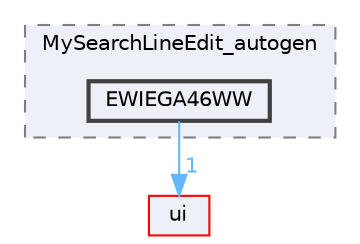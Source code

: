 digraph "EWIEGA46WW"
{
 // LATEX_PDF_SIZE
  bgcolor="transparent";
  edge [fontname=Helvetica,fontsize=10,labelfontname=Helvetica,labelfontsize=10];
  node [fontname=Helvetica,fontsize=10,shape=box,height=0.2,width=0.4];
  compound=true
  subgraph clusterdir_da33b65a0623ca66d0dfab7de5d9ab00 {
    graph [ bgcolor="#edf0f7", pencolor="grey50", label="MySearchLineEdit_autogen", fontname=Helvetica,fontsize=10 style="filled,dashed", URL="dir_da33b65a0623ca66d0dfab7de5d9ab00.html",tooltip=""]
  dir_bb75f2541450530c6ea04603832c4c37 [label="EWIEGA46WW", fillcolor="#edf0f7", color="grey25", style="filled,bold", URL="dir_bb75f2541450530c6ea04603832c4c37.html",tooltip=""];
  }
  dir_1788f8309b1a812dcb800a185471cf6c [label="ui", fillcolor="#edf0f7", color="red", style="filled", URL="dir_1788f8309b1a812dcb800a185471cf6c.html",tooltip=""];
  dir_bb75f2541450530c6ea04603832c4c37->dir_1788f8309b1a812dcb800a185471cf6c [headlabel="1", labeldistance=1.5 headhref="dir_000115_000351.html" href="dir_000115_000351.html" color="steelblue1" fontcolor="steelblue1"];
}
